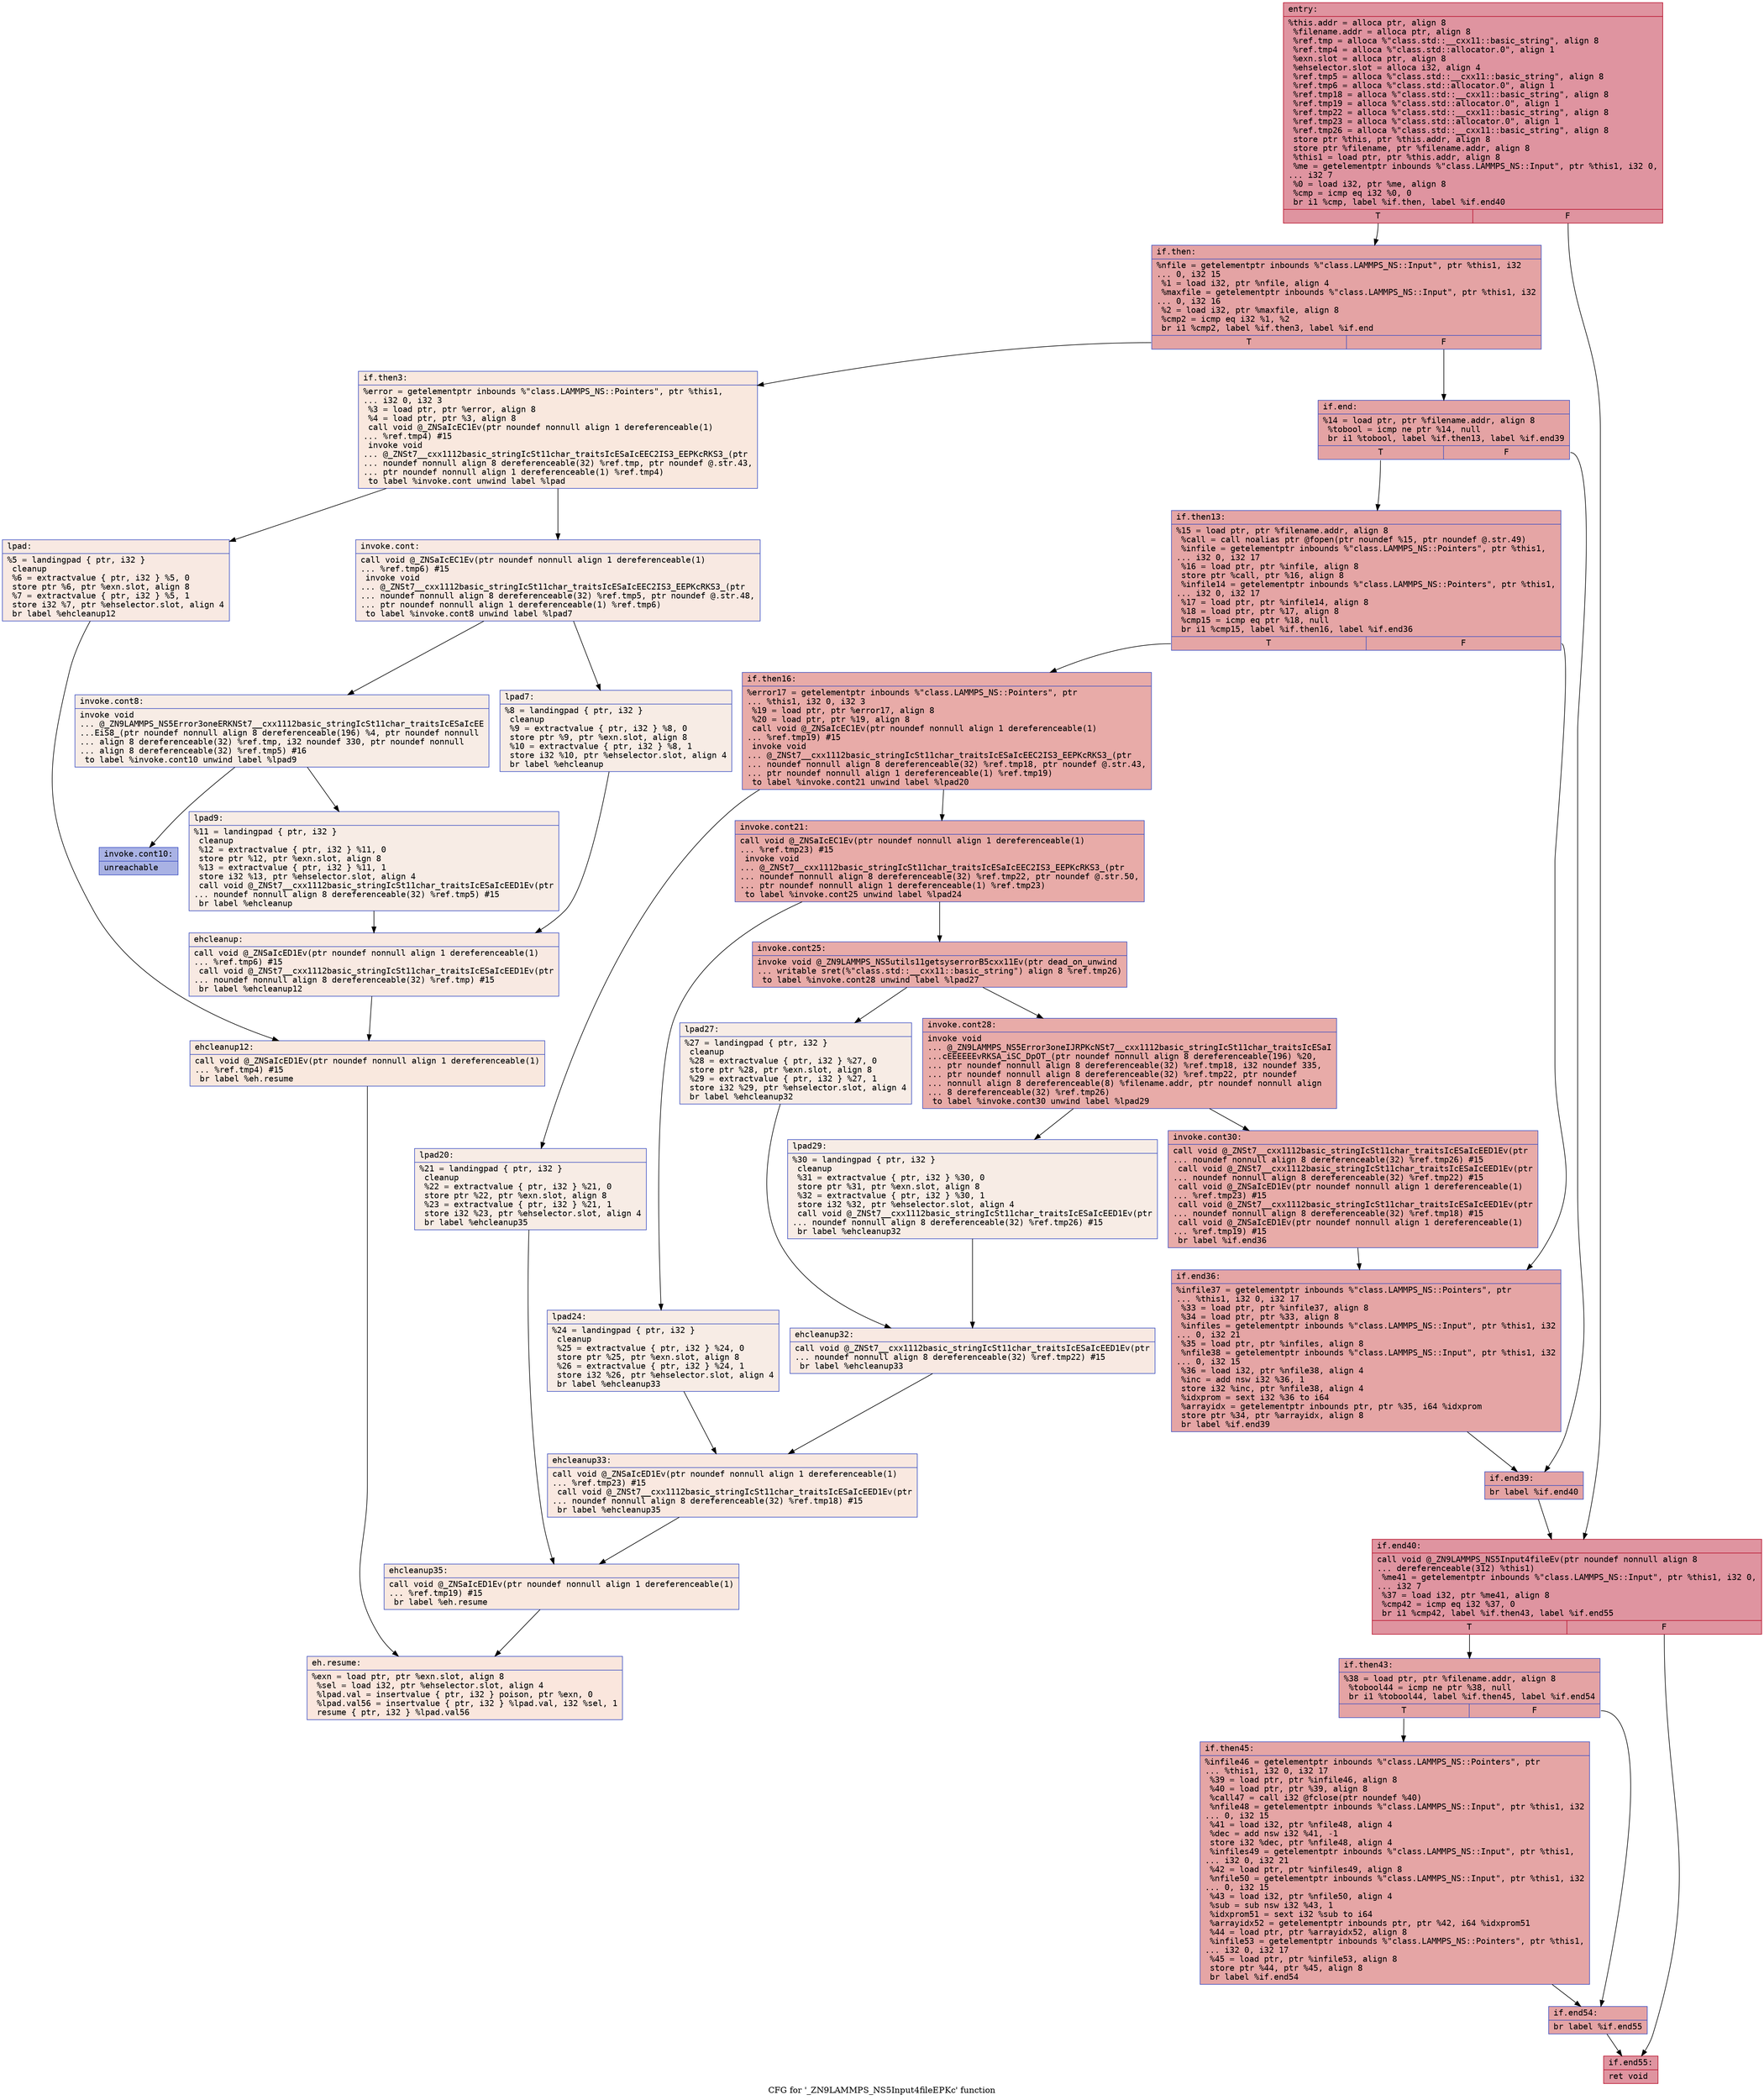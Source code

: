 digraph "CFG for '_ZN9LAMMPS_NS5Input4fileEPKc' function" {
	label="CFG for '_ZN9LAMMPS_NS5Input4fileEPKc' function";

	Node0x56287352abc0 [shape=record,color="#b70d28ff", style=filled, fillcolor="#b70d2870" fontname="Courier",label="{entry:\l|  %this.addr = alloca ptr, align 8\l  %filename.addr = alloca ptr, align 8\l  %ref.tmp = alloca %\"class.std::__cxx11::basic_string\", align 8\l  %ref.tmp4 = alloca %\"class.std::allocator.0\", align 1\l  %exn.slot = alloca ptr, align 8\l  %ehselector.slot = alloca i32, align 4\l  %ref.tmp5 = alloca %\"class.std::__cxx11::basic_string\", align 8\l  %ref.tmp6 = alloca %\"class.std::allocator.0\", align 1\l  %ref.tmp18 = alloca %\"class.std::__cxx11::basic_string\", align 8\l  %ref.tmp19 = alloca %\"class.std::allocator.0\", align 1\l  %ref.tmp22 = alloca %\"class.std::__cxx11::basic_string\", align 8\l  %ref.tmp23 = alloca %\"class.std::allocator.0\", align 1\l  %ref.tmp26 = alloca %\"class.std::__cxx11::basic_string\", align 8\l  store ptr %this, ptr %this.addr, align 8\l  store ptr %filename, ptr %filename.addr, align 8\l  %this1 = load ptr, ptr %this.addr, align 8\l  %me = getelementptr inbounds %\"class.LAMMPS_NS::Input\", ptr %this1, i32 0,\l... i32 7\l  %0 = load i32, ptr %me, align 8\l  %cmp = icmp eq i32 %0, 0\l  br i1 %cmp, label %if.then, label %if.end40\l|{<s0>T|<s1>F}}"];
	Node0x56287352abc0:s0 -> Node0x562873543040[tooltip="entry -> if.then\nProbability 37.50%" ];
	Node0x56287352abc0:s1 -> Node0x562873543090[tooltip="entry -> if.end40\nProbability 62.50%" ];
	Node0x562873543040 [shape=record,color="#3d50c3ff", style=filled, fillcolor="#c32e3170" fontname="Courier",label="{if.then:\l|  %nfile = getelementptr inbounds %\"class.LAMMPS_NS::Input\", ptr %this1, i32\l... 0, i32 15\l  %1 = load i32, ptr %nfile, align 4\l  %maxfile = getelementptr inbounds %\"class.LAMMPS_NS::Input\", ptr %this1, i32\l... 0, i32 16\l  %2 = load i32, ptr %maxfile, align 8\l  %cmp2 = icmp eq i32 %1, %2\l  br i1 %cmp2, label %if.then3, label %if.end\l|{<s0>T|<s1>F}}"];
	Node0x562873543040:s0 -> Node0x562873543530[tooltip="if.then -> if.then3\nProbability 0.00%" ];
	Node0x562873543040:s1 -> Node0x562873542990[tooltip="if.then -> if.end\nProbability 100.00%" ];
	Node0x562873543530 [shape=record,color="#3d50c3ff", style=filled, fillcolor="#f2cab570" fontname="Courier",label="{if.then3:\l|  %error = getelementptr inbounds %\"class.LAMMPS_NS::Pointers\", ptr %this1,\l... i32 0, i32 3\l  %3 = load ptr, ptr %error, align 8\l  %4 = load ptr, ptr %3, align 8\l  call void @_ZNSaIcEC1Ev(ptr noundef nonnull align 1 dereferenceable(1)\l... %ref.tmp4) #15\l  invoke void\l... @_ZNSt7__cxx1112basic_stringIcSt11char_traitsIcESaIcEEC2IS3_EEPKcRKS3_(ptr\l... noundef nonnull align 8 dereferenceable(32) %ref.tmp, ptr noundef @.str.43,\l... ptr noundef nonnull align 1 dereferenceable(1) %ref.tmp4)\l          to label %invoke.cont unwind label %lpad\l}"];
	Node0x562873543530 -> Node0x562873543bd0[tooltip="if.then3 -> invoke.cont\nProbability 50.00%" ];
	Node0x562873543530 -> Node0x562873543c50[tooltip="if.then3 -> lpad\nProbability 50.00%" ];
	Node0x562873543bd0 [shape=record,color="#3d50c3ff", style=filled, fillcolor="#efcebd70" fontname="Courier",label="{invoke.cont:\l|  call void @_ZNSaIcEC1Ev(ptr noundef nonnull align 1 dereferenceable(1)\l... %ref.tmp6) #15\l  invoke void\l... @_ZNSt7__cxx1112basic_stringIcSt11char_traitsIcESaIcEEC2IS3_EEPKcRKS3_(ptr\l... noundef nonnull align 8 dereferenceable(32) %ref.tmp5, ptr noundef @.str.48,\l... ptr noundef nonnull align 1 dereferenceable(1) %ref.tmp6)\l          to label %invoke.cont8 unwind label %lpad7\l}"];
	Node0x562873543bd0 -> Node0x562873543f50[tooltip="invoke.cont -> invoke.cont8\nProbability 50.00%" ];
	Node0x562873543bd0 -> Node0x562873543fa0[tooltip="invoke.cont -> lpad7\nProbability 50.00%" ];
	Node0x562873543f50 [shape=record,color="#3d50c3ff", style=filled, fillcolor="#ecd3c570" fontname="Courier",label="{invoke.cont8:\l|  invoke void\l... @_ZN9LAMMPS_NS5Error3oneERKNSt7__cxx1112basic_stringIcSt11char_traitsIcESaIcEE\l...EiS8_(ptr noundef nonnull align 8 dereferenceable(196) %4, ptr noundef nonnull\l... align 8 dereferenceable(32) %ref.tmp, i32 noundef 330, ptr noundef nonnull\l... align 8 dereferenceable(32) %ref.tmp5) #16\l          to label %invoke.cont10 unwind label %lpad9\l}"];
	Node0x562873543f50 -> Node0x562873543f00[tooltip="invoke.cont8 -> invoke.cont10\nProbability 0.00%" ];
	Node0x562873543f50 -> Node0x562873544200[tooltip="invoke.cont8 -> lpad9\nProbability 100.00%" ];
	Node0x562873543f00 [shape=record,color="#3d50c3ff", style=filled, fillcolor="#3d50c370" fontname="Courier",label="{invoke.cont10:\l|  unreachable\l}"];
	Node0x562873543c50 [shape=record,color="#3d50c3ff", style=filled, fillcolor="#efcebd70" fontname="Courier",label="{lpad:\l|  %5 = landingpad \{ ptr, i32 \}\l          cleanup\l  %6 = extractvalue \{ ptr, i32 \} %5, 0\l  store ptr %6, ptr %exn.slot, align 8\l  %7 = extractvalue \{ ptr, i32 \} %5, 1\l  store i32 %7, ptr %ehselector.slot, align 4\l  br label %ehcleanup12\l}"];
	Node0x562873543c50 -> Node0x5628735447e0[tooltip="lpad -> ehcleanup12\nProbability 100.00%" ];
	Node0x562873543fa0 [shape=record,color="#3d50c3ff", style=filled, fillcolor="#ecd3c570" fontname="Courier",label="{lpad7:\l|  %8 = landingpad \{ ptr, i32 \}\l          cleanup\l  %9 = extractvalue \{ ptr, i32 \} %8, 0\l  store ptr %9, ptr %exn.slot, align 8\l  %10 = extractvalue \{ ptr, i32 \} %8, 1\l  store i32 %10, ptr %ehselector.slot, align 4\l  br label %ehcleanup\l}"];
	Node0x562873543fa0 -> Node0x562873544ac0[tooltip="lpad7 -> ehcleanup\nProbability 100.00%" ];
	Node0x562873544200 [shape=record,color="#3d50c3ff", style=filled, fillcolor="#ecd3c570" fontname="Courier",label="{lpad9:\l|  %11 = landingpad \{ ptr, i32 \}\l          cleanup\l  %12 = extractvalue \{ ptr, i32 \} %11, 0\l  store ptr %12, ptr %exn.slot, align 8\l  %13 = extractvalue \{ ptr, i32 \} %11, 1\l  store i32 %13, ptr %ehselector.slot, align 4\l  call void @_ZNSt7__cxx1112basic_stringIcSt11char_traitsIcESaIcEED1Ev(ptr\l... noundef nonnull align 8 dereferenceable(32) %ref.tmp5) #15\l  br label %ehcleanup\l}"];
	Node0x562873544200 -> Node0x562873544ac0[tooltip="lpad9 -> ehcleanup\nProbability 100.00%" ];
	Node0x562873544ac0 [shape=record,color="#3d50c3ff", style=filled, fillcolor="#efcebd70" fontname="Courier",label="{ehcleanup:\l|  call void @_ZNSaIcED1Ev(ptr noundef nonnull align 1 dereferenceable(1)\l... %ref.tmp6) #15\l  call void @_ZNSt7__cxx1112basic_stringIcSt11char_traitsIcESaIcEED1Ev(ptr\l... noundef nonnull align 8 dereferenceable(32) %ref.tmp) #15\l  br label %ehcleanup12\l}"];
	Node0x562873544ac0 -> Node0x5628735447e0[tooltip="ehcleanup -> ehcleanup12\nProbability 100.00%" ];
	Node0x5628735447e0 [shape=record,color="#3d50c3ff", style=filled, fillcolor="#f2cab570" fontname="Courier",label="{ehcleanup12:\l|  call void @_ZNSaIcED1Ev(ptr noundef nonnull align 1 dereferenceable(1)\l... %ref.tmp4) #15\l  br label %eh.resume\l}"];
	Node0x5628735447e0 -> Node0x562873545370[tooltip="ehcleanup12 -> eh.resume\nProbability 100.00%" ];
	Node0x562873542990 [shape=record,color="#3d50c3ff", style=filled, fillcolor="#c32e3170" fontname="Courier",label="{if.end:\l|  %14 = load ptr, ptr %filename.addr, align 8\l  %tobool = icmp ne ptr %14, null\l  br i1 %tobool, label %if.then13, label %if.end39\l|{<s0>T|<s1>F}}"];
	Node0x562873542990:s0 -> Node0x562873545540[tooltip="if.end -> if.then13\nProbability 62.50%" ];
	Node0x562873542990:s1 -> Node0x5628735455c0[tooltip="if.end -> if.end39\nProbability 37.50%" ];
	Node0x562873545540 [shape=record,color="#3d50c3ff", style=filled, fillcolor="#c5333470" fontname="Courier",label="{if.then13:\l|  %15 = load ptr, ptr %filename.addr, align 8\l  %call = call noalias ptr @fopen(ptr noundef %15, ptr noundef @.str.49)\l  %infile = getelementptr inbounds %\"class.LAMMPS_NS::Pointers\", ptr %this1,\l... i32 0, i32 17\l  %16 = load ptr, ptr %infile, align 8\l  store ptr %call, ptr %16, align 8\l  %infile14 = getelementptr inbounds %\"class.LAMMPS_NS::Pointers\", ptr %this1,\l... i32 0, i32 17\l  %17 = load ptr, ptr %infile14, align 8\l  %18 = load ptr, ptr %17, align 8\l  %cmp15 = icmp eq ptr %18, null\l  br i1 %cmp15, label %if.then16, label %if.end36\l|{<s0>T|<s1>F}}"];
	Node0x562873545540:s0 -> Node0x562873545e10[tooltip="if.then13 -> if.then16\nProbability 37.50%" ];
	Node0x562873545540:s1 -> Node0x562873545ef0[tooltip="if.then13 -> if.end36\nProbability 62.50%" ];
	Node0x562873545e10 [shape=record,color="#3d50c3ff", style=filled, fillcolor="#cc403a70" fontname="Courier",label="{if.then16:\l|  %error17 = getelementptr inbounds %\"class.LAMMPS_NS::Pointers\", ptr\l... %this1, i32 0, i32 3\l  %19 = load ptr, ptr %error17, align 8\l  %20 = load ptr, ptr %19, align 8\l  call void @_ZNSaIcEC1Ev(ptr noundef nonnull align 1 dereferenceable(1)\l... %ref.tmp19) #15\l  invoke void\l... @_ZNSt7__cxx1112basic_stringIcSt11char_traitsIcESaIcEEC2IS3_EEPKcRKS3_(ptr\l... noundef nonnull align 8 dereferenceable(32) %ref.tmp18, ptr noundef @.str.43,\l... ptr noundef nonnull align 1 dereferenceable(1) %ref.tmp19)\l          to label %invoke.cont21 unwind label %lpad20\l}"];
	Node0x562873545e10 -> Node0x5628735463e0[tooltip="if.then16 -> invoke.cont21\nProbability 100.00%" ];
	Node0x562873545e10 -> Node0x562873546460[tooltip="if.then16 -> lpad20\nProbability 0.00%" ];
	Node0x5628735463e0 [shape=record,color="#3d50c3ff", style=filled, fillcolor="#cc403a70" fontname="Courier",label="{invoke.cont21:\l|  call void @_ZNSaIcEC1Ev(ptr noundef nonnull align 1 dereferenceable(1)\l... %ref.tmp23) #15\l  invoke void\l... @_ZNSt7__cxx1112basic_stringIcSt11char_traitsIcESaIcEEC2IS3_EEPKcRKS3_(ptr\l... noundef nonnull align 8 dereferenceable(32) %ref.tmp22, ptr noundef @.str.50,\l... ptr noundef nonnull align 1 dereferenceable(1) %ref.tmp23)\l          to label %invoke.cont25 unwind label %lpad24\l}"];
	Node0x5628735463e0 -> Node0x5628735467e0[tooltip="invoke.cont21 -> invoke.cont25\nProbability 100.00%" ];
	Node0x5628735463e0 -> Node0x5628735435b0[tooltip="invoke.cont21 -> lpad24\nProbability 0.00%" ];
	Node0x5628735467e0 [shape=record,color="#3d50c3ff", style=filled, fillcolor="#cc403a70" fontname="Courier",label="{invoke.cont25:\l|  invoke void @_ZN9LAMMPS_NS5utils11getsyserrorB5cxx11Ev(ptr dead_on_unwind\l... writable sret(%\"class.std::__cxx11::basic_string\") align 8 %ref.tmp26)\l          to label %invoke.cont28 unwind label %lpad27\l}"];
	Node0x5628735467e0 -> Node0x562873546790[tooltip="invoke.cont25 -> invoke.cont28\nProbability 100.00%" ];
	Node0x5628735467e0 -> Node0x562873543840[tooltip="invoke.cont25 -> lpad27\nProbability 0.00%" ];
	Node0x562873546790 [shape=record,color="#3d50c3ff", style=filled, fillcolor="#cc403a70" fontname="Courier",label="{invoke.cont28:\l|  invoke void\l... @_ZN9LAMMPS_NS5Error3oneIJRPKcNSt7__cxx1112basic_stringIcSt11char_traitsIcESaI\l...cEEEEEEvRKSA_iSC_DpOT_(ptr noundef nonnull align 8 dereferenceable(196) %20,\l... ptr noundef nonnull align 8 dereferenceable(32) %ref.tmp18, i32 noundef 335,\l... ptr noundef nonnull align 8 dereferenceable(32) %ref.tmp22, ptr noundef\l... nonnull align 8 dereferenceable(8) %filename.addr, ptr noundef nonnull align\l... 8 dereferenceable(32) %ref.tmp26)\l          to label %invoke.cont30 unwind label %lpad29\l}"];
	Node0x562873546790 -> Node0x562873547080[tooltip="invoke.cont28 -> invoke.cont30\nProbability 100.00%" ];
	Node0x562873546790 -> Node0x562873547100[tooltip="invoke.cont28 -> lpad29\nProbability 0.00%" ];
	Node0x562873547080 [shape=record,color="#3d50c3ff", style=filled, fillcolor="#cc403a70" fontname="Courier",label="{invoke.cont30:\l|  call void @_ZNSt7__cxx1112basic_stringIcSt11char_traitsIcESaIcEED1Ev(ptr\l... noundef nonnull align 8 dereferenceable(32) %ref.tmp26) #15\l  call void @_ZNSt7__cxx1112basic_stringIcSt11char_traitsIcESaIcEED1Ev(ptr\l... noundef nonnull align 8 dereferenceable(32) %ref.tmp22) #15\l  call void @_ZNSaIcED1Ev(ptr noundef nonnull align 1 dereferenceable(1)\l... %ref.tmp23) #15\l  call void @_ZNSt7__cxx1112basic_stringIcSt11char_traitsIcESaIcEED1Ev(ptr\l... noundef nonnull align 8 dereferenceable(32) %ref.tmp18) #15\l  call void @_ZNSaIcED1Ev(ptr noundef nonnull align 1 dereferenceable(1)\l... %ref.tmp19) #15\l  br label %if.end36\l}"];
	Node0x562873547080 -> Node0x562873545ef0[tooltip="invoke.cont30 -> if.end36\nProbability 100.00%" ];
	Node0x562873546460 [shape=record,color="#3d50c3ff", style=filled, fillcolor="#ecd3c570" fontname="Courier",label="{lpad20:\l|  %21 = landingpad \{ ptr, i32 \}\l          cleanup\l  %22 = extractvalue \{ ptr, i32 \} %21, 0\l  store ptr %22, ptr %exn.slot, align 8\l  %23 = extractvalue \{ ptr, i32 \} %21, 1\l  store i32 %23, ptr %ehselector.slot, align 4\l  br label %ehcleanup35\l}"];
	Node0x562873546460 -> Node0x562873547cd0[tooltip="lpad20 -> ehcleanup35\nProbability 100.00%" ];
	Node0x5628735435b0 [shape=record,color="#3d50c3ff", style=filled, fillcolor="#ecd3c570" fontname="Courier",label="{lpad24:\l|  %24 = landingpad \{ ptr, i32 \}\l          cleanup\l  %25 = extractvalue \{ ptr, i32 \} %24, 0\l  store ptr %25, ptr %exn.slot, align 8\l  %26 = extractvalue \{ ptr, i32 \} %24, 1\l  store i32 %26, ptr %ehselector.slot, align 4\l  br label %ehcleanup33\l}"];
	Node0x5628735435b0 -> Node0x562873548040[tooltip="lpad24 -> ehcleanup33\nProbability 100.00%" ];
	Node0x562873543840 [shape=record,color="#3d50c3ff", style=filled, fillcolor="#ecd3c570" fontname="Courier",label="{lpad27:\l|  %27 = landingpad \{ ptr, i32 \}\l          cleanup\l  %28 = extractvalue \{ ptr, i32 \} %27, 0\l  store ptr %28, ptr %exn.slot, align 8\l  %29 = extractvalue \{ ptr, i32 \} %27, 1\l  store i32 %29, ptr %ehselector.slot, align 4\l  br label %ehcleanup32\l}"];
	Node0x562873543840 -> Node0x562873548410[tooltip="lpad27 -> ehcleanup32\nProbability 100.00%" ];
	Node0x562873547100 [shape=record,color="#3d50c3ff", style=filled, fillcolor="#ecd3c570" fontname="Courier",label="{lpad29:\l|  %30 = landingpad \{ ptr, i32 \}\l          cleanup\l  %31 = extractvalue \{ ptr, i32 \} %30, 0\l  store ptr %31, ptr %exn.slot, align 8\l  %32 = extractvalue \{ ptr, i32 \} %30, 1\l  store i32 %32, ptr %ehselector.slot, align 4\l  call void @_ZNSt7__cxx1112basic_stringIcSt11char_traitsIcESaIcEED1Ev(ptr\l... noundef nonnull align 8 dereferenceable(32) %ref.tmp26) #15\l  br label %ehcleanup32\l}"];
	Node0x562873547100 -> Node0x562873548410[tooltip="lpad29 -> ehcleanup32\nProbability 100.00%" ];
	Node0x562873548410 [shape=record,color="#3d50c3ff", style=filled, fillcolor="#efcebd70" fontname="Courier",label="{ehcleanup32:\l|  call void @_ZNSt7__cxx1112basic_stringIcSt11char_traitsIcESaIcEED1Ev(ptr\l... noundef nonnull align 8 dereferenceable(32) %ref.tmp22) #15\l  br label %ehcleanup33\l}"];
	Node0x562873548410 -> Node0x562873548040[tooltip="ehcleanup32 -> ehcleanup33\nProbability 100.00%" ];
	Node0x562873548040 [shape=record,color="#3d50c3ff", style=filled, fillcolor="#f1ccb870" fontname="Courier",label="{ehcleanup33:\l|  call void @_ZNSaIcED1Ev(ptr noundef nonnull align 1 dereferenceable(1)\l... %ref.tmp23) #15\l  call void @_ZNSt7__cxx1112basic_stringIcSt11char_traitsIcESaIcEED1Ev(ptr\l... noundef nonnull align 8 dereferenceable(32) %ref.tmp18) #15\l  br label %ehcleanup35\l}"];
	Node0x562873548040 -> Node0x562873547cd0[tooltip="ehcleanup33 -> ehcleanup35\nProbability 100.00%" ];
	Node0x562873547cd0 [shape=record,color="#3d50c3ff", style=filled, fillcolor="#f2cab570" fontname="Courier",label="{ehcleanup35:\l|  call void @_ZNSaIcED1Ev(ptr noundef nonnull align 1 dereferenceable(1)\l... %ref.tmp19) #15\l  br label %eh.resume\l}"];
	Node0x562873547cd0 -> Node0x562873545370[tooltip="ehcleanup35 -> eh.resume\nProbability 100.00%" ];
	Node0x562873545ef0 [shape=record,color="#3d50c3ff", style=filled, fillcolor="#c5333470" fontname="Courier",label="{if.end36:\l|  %infile37 = getelementptr inbounds %\"class.LAMMPS_NS::Pointers\", ptr\l... %this1, i32 0, i32 17\l  %33 = load ptr, ptr %infile37, align 8\l  %34 = load ptr, ptr %33, align 8\l  %infiles = getelementptr inbounds %\"class.LAMMPS_NS::Input\", ptr %this1, i32\l... 0, i32 21\l  %35 = load ptr, ptr %infiles, align 8\l  %nfile38 = getelementptr inbounds %\"class.LAMMPS_NS::Input\", ptr %this1, i32\l... 0, i32 15\l  %36 = load i32, ptr %nfile38, align 4\l  %inc = add nsw i32 %36, 1\l  store i32 %inc, ptr %nfile38, align 4\l  %idxprom = sext i32 %36 to i64\l  %arrayidx = getelementptr inbounds ptr, ptr %35, i64 %idxprom\l  store ptr %34, ptr %arrayidx, align 8\l  br label %if.end39\l}"];
	Node0x562873545ef0 -> Node0x5628735455c0[tooltip="if.end36 -> if.end39\nProbability 100.00%" ];
	Node0x5628735455c0 [shape=record,color="#3d50c3ff", style=filled, fillcolor="#c32e3170" fontname="Courier",label="{if.end39:\l|  br label %if.end40\l}"];
	Node0x5628735455c0 -> Node0x562873543090[tooltip="if.end39 -> if.end40\nProbability 100.00%" ];
	Node0x562873543090 [shape=record,color="#b70d28ff", style=filled, fillcolor="#b70d2870" fontname="Courier",label="{if.end40:\l|  call void @_ZN9LAMMPS_NS5Input4fileEv(ptr noundef nonnull align 8\l... dereferenceable(312) %this1)\l  %me41 = getelementptr inbounds %\"class.LAMMPS_NS::Input\", ptr %this1, i32 0,\l... i32 7\l  %37 = load i32, ptr %me41, align 8\l  %cmp42 = icmp eq i32 %37, 0\l  br i1 %cmp42, label %if.then43, label %if.end55\l|{<s0>T|<s1>F}}"];
	Node0x562873543090:s0 -> Node0x562873549b00[tooltip="if.end40 -> if.then43\nProbability 37.50%" ];
	Node0x562873543090:s1 -> Node0x562873549b50[tooltip="if.end40 -> if.end55\nProbability 62.50%" ];
	Node0x562873549b00 [shape=record,color="#3d50c3ff", style=filled, fillcolor="#c32e3170" fontname="Courier",label="{if.then43:\l|  %38 = load ptr, ptr %filename.addr, align 8\l  %tobool44 = icmp ne ptr %38, null\l  br i1 %tobool44, label %if.then45, label %if.end54\l|{<s0>T|<s1>F}}"];
	Node0x562873549b00:s0 -> Node0x562873549d90[tooltip="if.then43 -> if.then45\nProbability 62.50%" ];
	Node0x562873549b00:s1 -> Node0x562873549e10[tooltip="if.then43 -> if.end54\nProbability 37.50%" ];
	Node0x562873549d90 [shape=record,color="#3d50c3ff", style=filled, fillcolor="#c5333470" fontname="Courier",label="{if.then45:\l|  %infile46 = getelementptr inbounds %\"class.LAMMPS_NS::Pointers\", ptr\l... %this1, i32 0, i32 17\l  %39 = load ptr, ptr %infile46, align 8\l  %40 = load ptr, ptr %39, align 8\l  %call47 = call i32 @fclose(ptr noundef %40)\l  %nfile48 = getelementptr inbounds %\"class.LAMMPS_NS::Input\", ptr %this1, i32\l... 0, i32 15\l  %41 = load i32, ptr %nfile48, align 4\l  %dec = add nsw i32 %41, -1\l  store i32 %dec, ptr %nfile48, align 4\l  %infiles49 = getelementptr inbounds %\"class.LAMMPS_NS::Input\", ptr %this1,\l... i32 0, i32 21\l  %42 = load ptr, ptr %infiles49, align 8\l  %nfile50 = getelementptr inbounds %\"class.LAMMPS_NS::Input\", ptr %this1, i32\l... 0, i32 15\l  %43 = load i32, ptr %nfile50, align 4\l  %sub = sub nsw i32 %43, 1\l  %idxprom51 = sext i32 %sub to i64\l  %arrayidx52 = getelementptr inbounds ptr, ptr %42, i64 %idxprom51\l  %44 = load ptr, ptr %arrayidx52, align 8\l  %infile53 = getelementptr inbounds %\"class.LAMMPS_NS::Pointers\", ptr %this1,\l... i32 0, i32 17\l  %45 = load ptr, ptr %infile53, align 8\l  store ptr %44, ptr %45, align 8\l  br label %if.end54\l}"];
	Node0x562873549d90 -> Node0x562873549e10[tooltip="if.then45 -> if.end54\nProbability 100.00%" ];
	Node0x562873549e10 [shape=record,color="#3d50c3ff", style=filled, fillcolor="#c32e3170" fontname="Courier",label="{if.end54:\l|  br label %if.end55\l}"];
	Node0x562873549e10 -> Node0x562873549b50[tooltip="if.end54 -> if.end55\nProbability 100.00%" ];
	Node0x562873549b50 [shape=record,color="#b70d28ff", style=filled, fillcolor="#b70d2870" fontname="Courier",label="{if.end55:\l|  ret void\l}"];
	Node0x562873545370 [shape=record,color="#3d50c3ff", style=filled, fillcolor="#f3c7b170" fontname="Courier",label="{eh.resume:\l|  %exn = load ptr, ptr %exn.slot, align 8\l  %sel = load i32, ptr %ehselector.slot, align 4\l  %lpad.val = insertvalue \{ ptr, i32 \} poison, ptr %exn, 0\l  %lpad.val56 = insertvalue \{ ptr, i32 \} %lpad.val, i32 %sel, 1\l  resume \{ ptr, i32 \} %lpad.val56\l}"];
}
